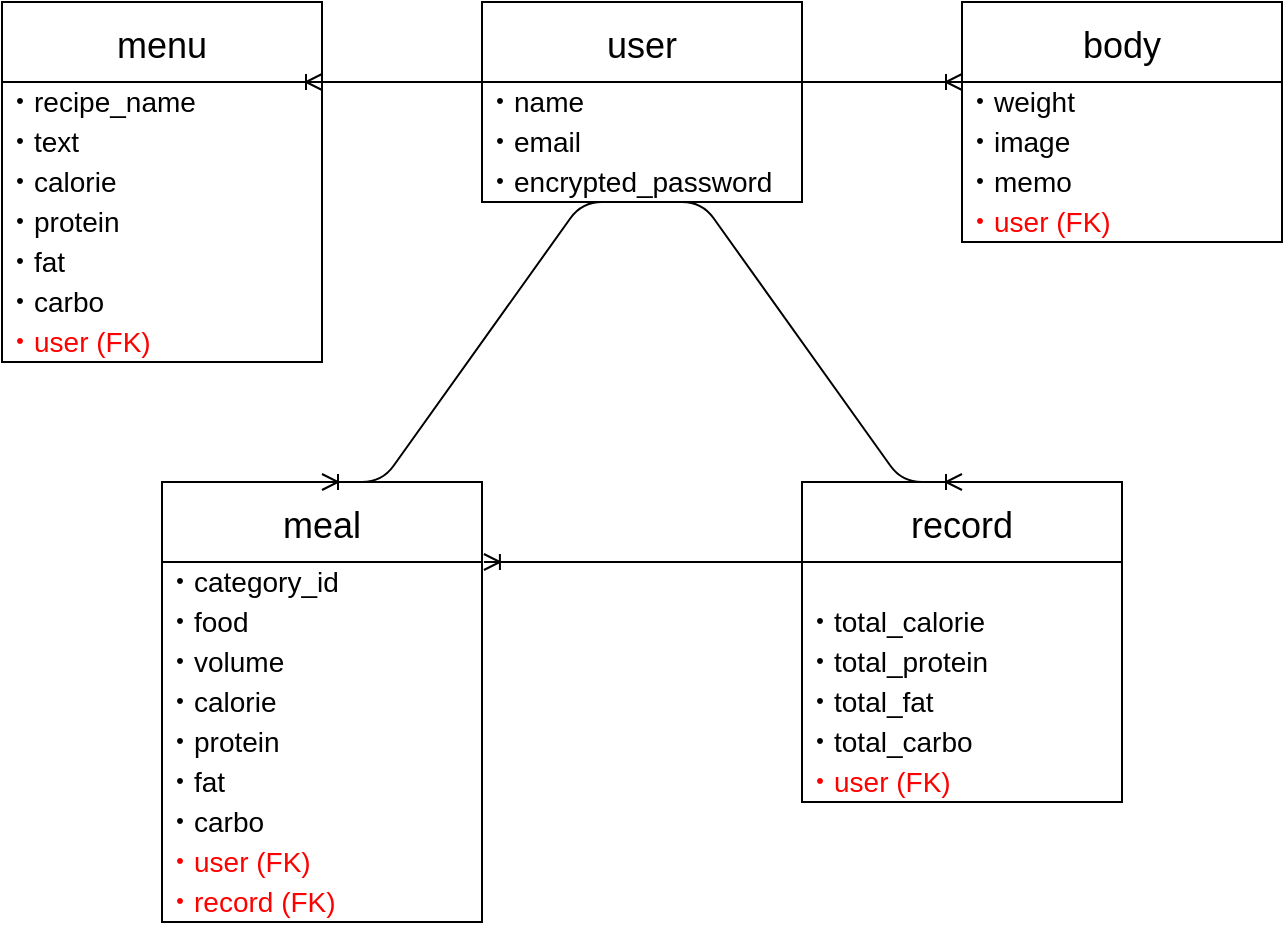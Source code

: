 <mxfile>
    <diagram id="8LpiCsWPj9kIHzaLiTQJ" name="ページ1">
        <mxGraphModel dx="851" dy="680" grid="1" gridSize="10" guides="1" tooltips="1" connect="1" arrows="1" fold="1" page="0" pageScale="1" pageWidth="827" pageHeight="1169" background="none" math="0" shadow="0">
            <root>
                <mxCell id="0"/>
                <mxCell id="1" parent="0"/>
                <mxCell id="74" value="user" style="swimlane;fontStyle=0;childLayout=stackLayout;horizontal=1;startSize=40;horizontalStack=0;resizeParent=1;resizeParentMax=0;resizeLast=0;collapsible=1;marginBottom=0;align=center;fontSize=18;fillColor=none;" parent="1" vertex="1">
                    <mxGeometry x="320" y="160" width="160" height="100" as="geometry">
                        <mxRectangle x="240" y="240" width="60" height="26" as="alternateBounds"/>
                    </mxGeometry>
                </mxCell>
                <mxCell id="75" value="・name" style="text;html=1;align=left;verticalAlign=middle;resizable=0;points=[];autosize=1;strokeColor=none;fillColor=none;fontSize=14;" parent="74" vertex="1">
                    <mxGeometry y="40" width="160" height="20" as="geometry"/>
                </mxCell>
                <mxCell id="76" value="・email" style="text;html=1;align=left;verticalAlign=middle;resizable=0;points=[];autosize=1;strokeColor=none;fillColor=none;fontSize=14;" parent="74" vertex="1">
                    <mxGeometry y="60" width="160" height="20" as="geometry"/>
                </mxCell>
                <mxCell id="77" value="・encrypted_password" style="text;html=1;align=left;verticalAlign=middle;resizable=0;points=[];autosize=1;strokeColor=none;fillColor=none;fontSize=14;" parent="74" vertex="1">
                    <mxGeometry y="80" width="160" height="20" as="geometry"/>
                </mxCell>
                <mxCell id="78" value="body" style="swimlane;fontStyle=0;childLayout=stackLayout;horizontal=1;startSize=40;horizontalStack=0;resizeParent=1;resizeParentMax=0;resizeLast=0;collapsible=1;marginBottom=0;align=center;fontSize=18;fillColor=none;" parent="1" vertex="1">
                    <mxGeometry x="560" y="160" width="160" height="120" as="geometry">
                        <mxRectangle x="240" y="240" width="60" height="26" as="alternateBounds"/>
                    </mxGeometry>
                </mxCell>
                <mxCell id="79" value="・weight" style="text;html=1;align=left;verticalAlign=middle;resizable=0;points=[];autosize=1;strokeColor=none;fillColor=none;fontSize=14;" parent="78" vertex="1">
                    <mxGeometry y="40" width="160" height="20" as="geometry"/>
                </mxCell>
                <mxCell id="80" value="・image" style="text;html=1;align=left;verticalAlign=middle;resizable=0;points=[];autosize=1;strokeColor=none;fillColor=none;fontSize=14;" parent="78" vertex="1">
                    <mxGeometry y="60" width="160" height="20" as="geometry"/>
                </mxCell>
                <mxCell id="81" value="・memo" style="text;html=1;align=left;verticalAlign=middle;resizable=0;points=[];autosize=1;strokeColor=none;fillColor=none;fontSize=14;" parent="78" vertex="1">
                    <mxGeometry y="80" width="160" height="20" as="geometry"/>
                </mxCell>
                <mxCell id="82" value="&lt;font color=&quot;#ff0000&quot;&gt;・user (FK)&lt;/font&gt;" style="text;html=1;align=left;verticalAlign=middle;resizable=0;points=[];autosize=1;strokeColor=none;fillColor=none;fontSize=14;" parent="78" vertex="1">
                    <mxGeometry y="100" width="160" height="20" as="geometry"/>
                </mxCell>
                <mxCell id="84" value="meal" style="swimlane;fontStyle=0;childLayout=stackLayout;horizontal=1;startSize=40;horizontalStack=0;resizeParent=1;resizeParentMax=0;resizeLast=0;collapsible=1;marginBottom=0;align=center;fontSize=18;fillColor=none;" parent="1" vertex="1">
                    <mxGeometry x="160" y="400" width="160" height="220" as="geometry">
                        <mxRectangle x="240" y="240" width="60" height="26" as="alternateBounds"/>
                    </mxGeometry>
                </mxCell>
                <mxCell id="85" value="・category_id" style="text;html=1;align=left;verticalAlign=middle;resizable=0;points=[];autosize=1;strokeColor=none;fillColor=none;fontSize=14;" parent="84" vertex="1">
                    <mxGeometry y="40" width="160" height="20" as="geometry"/>
                </mxCell>
                <mxCell id="87" value="・food" style="text;html=1;align=left;verticalAlign=middle;resizable=0;points=[];autosize=1;strokeColor=none;fillColor=none;fontSize=14;" parent="84" vertex="1">
                    <mxGeometry y="60" width="160" height="20" as="geometry"/>
                </mxCell>
                <mxCell id="88" value="・volume" style="text;html=1;align=left;verticalAlign=middle;resizable=0;points=[];autosize=1;strokeColor=none;fillColor=none;fontSize=14;" parent="84" vertex="1">
                    <mxGeometry y="80" width="160" height="20" as="geometry"/>
                </mxCell>
                <mxCell id="112" value="・calorie" style="text;html=1;align=left;verticalAlign=middle;resizable=0;points=[];autosize=1;strokeColor=none;fillColor=none;fontSize=14;" parent="84" vertex="1">
                    <mxGeometry y="100" width="160" height="20" as="geometry"/>
                </mxCell>
                <mxCell id="115" value="・protein" style="text;html=1;align=left;verticalAlign=middle;resizable=0;points=[];autosize=1;strokeColor=none;fillColor=none;fontSize=14;" parent="84" vertex="1">
                    <mxGeometry y="120" width="160" height="20" as="geometry"/>
                </mxCell>
                <mxCell id="114" value="・fat" style="text;html=1;align=left;verticalAlign=middle;resizable=0;points=[];autosize=1;strokeColor=none;fillColor=none;fontSize=14;" parent="84" vertex="1">
                    <mxGeometry y="140" width="160" height="20" as="geometry"/>
                </mxCell>
                <mxCell id="113" value="・carbo" style="text;html=1;align=left;verticalAlign=middle;resizable=0;points=[];autosize=1;strokeColor=none;fillColor=none;fontSize=14;" parent="84" vertex="1">
                    <mxGeometry y="160" width="160" height="20" as="geometry"/>
                </mxCell>
                <mxCell id="90" value="&lt;font color=&quot;#ff0000&quot;&gt;・user (FK)&lt;/font&gt;" style="text;html=1;align=left;verticalAlign=middle;resizable=0;points=[];autosize=1;strokeColor=none;fillColor=none;fontSize=14;" parent="84" vertex="1">
                    <mxGeometry y="180" width="160" height="20" as="geometry"/>
                </mxCell>
                <mxCell id="89" value="&lt;font color=&quot;#ff0000&quot;&gt;・record (FK)&lt;/font&gt;" style="text;html=1;align=left;verticalAlign=middle;resizable=0;points=[];autosize=1;strokeColor=none;fillColor=none;fontSize=14;" parent="84" vertex="1">
                    <mxGeometry y="200" width="160" height="20" as="geometry"/>
                </mxCell>
                <mxCell id="92" value="menu" style="swimlane;fontStyle=0;childLayout=stackLayout;horizontal=1;startSize=40;horizontalStack=0;resizeParent=1;resizeParentMax=0;resizeLast=0;collapsible=1;marginBottom=0;align=center;fontSize=18;fillColor=none;" parent="1" vertex="1">
                    <mxGeometry x="80" y="160" width="160" height="180" as="geometry">
                        <mxRectangle x="240" y="240" width="60" height="26" as="alternateBounds"/>
                    </mxGeometry>
                </mxCell>
                <mxCell id="94" value="・recipe_name" style="text;html=1;align=left;verticalAlign=middle;resizable=0;points=[];autosize=1;strokeColor=none;fillColor=none;fontSize=14;" parent="92" vertex="1">
                    <mxGeometry y="40" width="160" height="20" as="geometry"/>
                </mxCell>
                <mxCell id="95" value="・text" style="text;html=1;align=left;verticalAlign=middle;resizable=0;points=[];autosize=1;strokeColor=none;fillColor=none;fontSize=14;" parent="92" vertex="1">
                    <mxGeometry y="60" width="160" height="20" as="geometry"/>
                </mxCell>
                <mxCell id="118" value="・calorie" style="text;html=1;align=left;verticalAlign=middle;resizable=0;points=[];autosize=1;strokeColor=none;fillColor=none;fontSize=14;" parent="92" vertex="1">
                    <mxGeometry y="80" width="160" height="20" as="geometry"/>
                </mxCell>
                <mxCell id="119" value="・protein" style="text;html=1;align=left;verticalAlign=middle;resizable=0;points=[];autosize=1;strokeColor=none;fillColor=none;fontSize=14;" parent="92" vertex="1">
                    <mxGeometry y="100" width="160" height="20" as="geometry"/>
                </mxCell>
                <mxCell id="117" value="・fat" style="text;html=1;align=left;verticalAlign=middle;resizable=0;points=[];autosize=1;strokeColor=none;fillColor=none;fontSize=14;" parent="92" vertex="1">
                    <mxGeometry y="120" width="160" height="20" as="geometry"/>
                </mxCell>
                <mxCell id="116" value="・carbo" style="text;html=1;align=left;verticalAlign=middle;resizable=0;points=[];autosize=1;strokeColor=none;fillColor=none;fontSize=14;" parent="92" vertex="1">
                    <mxGeometry y="140" width="160" height="20" as="geometry"/>
                </mxCell>
                <mxCell id="97" value="&lt;font color=&quot;#ff0000&quot;&gt;・user (FK)&lt;/font&gt;" style="text;html=1;align=left;verticalAlign=middle;resizable=0;points=[];autosize=1;strokeColor=none;fillColor=none;fontSize=14;" parent="92" vertex="1">
                    <mxGeometry y="160" width="160" height="20" as="geometry"/>
                </mxCell>
                <mxCell id="98" value="" style="edgeStyle=entityRelationEdgeStyle;fontSize=12;html=1;endArrow=ERoneToMany;entryX=0;entryY=0;entryDx=0;entryDy=0;exitX=1;exitY=0;exitDx=0;exitDy=0;exitPerimeter=0;entryPerimeter=0;" parent="1" source="75" target="79" edge="1">
                    <mxGeometry width="100" height="100" relative="1" as="geometry">
                        <mxPoint x="520" y="300" as="sourcePoint"/>
                        <mxPoint x="520" y="330" as="targetPoint"/>
                    </mxGeometry>
                </mxCell>
                <mxCell id="99" value="" style="edgeStyle=entityRelationEdgeStyle;fontSize=12;html=1;endArrow=ERoneToMany;exitX=0;exitY=0;exitDx=0;exitDy=0;exitPerimeter=0;entryX=1;entryY=0;entryDx=0;entryDy=0;entryPerimeter=0;" parent="1" source="75" edge="1">
                    <mxGeometry width="100" height="100" relative="1" as="geometry">
                        <mxPoint x="420" y="430" as="sourcePoint"/>
                        <mxPoint x="240" y="200" as="targetPoint"/>
                    </mxGeometry>
                </mxCell>
                <mxCell id="100" value="" style="edgeStyle=entityRelationEdgeStyle;fontSize=12;html=1;endArrow=ERoneToMany;entryX=0.5;entryY=0;entryDx=0;entryDy=0;exitX=0.5;exitY=1;exitDx=0;exitDy=0;exitPerimeter=0;" parent="1" source="77" target="103" edge="1">
                    <mxGeometry width="100" height="100" relative="1" as="geometry">
                        <mxPoint x="240" y="400" as="sourcePoint"/>
                        <mxPoint x="330" y="260" as="targetPoint"/>
                    </mxGeometry>
                </mxCell>
                <mxCell id="103" value="record" style="swimlane;fontStyle=0;childLayout=stackLayout;horizontal=1;startSize=40;horizontalStack=0;resizeParent=1;resizeParentMax=0;resizeLast=0;collapsible=1;marginBottom=0;align=center;fontSize=18;fillColor=none;" parent="1" vertex="1">
                    <mxGeometry x="480" y="400" width="160" height="160" as="geometry">
                        <mxRectangle x="240" y="240" width="60" height="26" as="alternateBounds"/>
                    </mxGeometry>
                </mxCell>
                <mxCell id="104" value="&lt;font color=&quot;#ffffff&quot;&gt;・start_time&lt;/font&gt;" style="text;html=1;align=left;verticalAlign=middle;resizable=0;points=[];autosize=1;strokeColor=none;fillColor=none;fontSize=14;" parent="103" vertex="1">
                    <mxGeometry y="40" width="160" height="20" as="geometry"/>
                </mxCell>
                <mxCell id="105" value="・total_calorie" style="text;html=1;align=left;verticalAlign=middle;resizable=0;points=[];autosize=1;strokeColor=none;fillColor=none;fontSize=14;" parent="103" vertex="1">
                    <mxGeometry y="60" width="160" height="20" as="geometry"/>
                </mxCell>
                <mxCell id="106" value="・total_protein" style="text;html=1;align=left;verticalAlign=middle;resizable=0;points=[];autosize=1;strokeColor=none;fillColor=none;fontSize=14;" parent="103" vertex="1">
                    <mxGeometry y="80" width="160" height="20" as="geometry"/>
                </mxCell>
                <mxCell id="107" value="・total_fat" style="text;html=1;align=left;verticalAlign=middle;resizable=0;points=[];autosize=1;strokeColor=none;fillColor=none;fontSize=14;" parent="103" vertex="1">
                    <mxGeometry y="100" width="160" height="20" as="geometry"/>
                </mxCell>
                <mxCell id="108" value="・total_carbo" style="text;html=1;align=left;verticalAlign=middle;resizable=0;points=[];autosize=1;strokeColor=none;fillColor=none;fontSize=14;" parent="103" vertex="1">
                    <mxGeometry y="120" width="160" height="20" as="geometry"/>
                </mxCell>
                <mxCell id="109" value="&lt;font color=&quot;#ff0000&quot;&gt;・user (FK)&lt;/font&gt;" style="text;html=1;align=left;verticalAlign=middle;resizable=0;points=[];autosize=1;strokeColor=none;fillColor=none;fontSize=14;" parent="103" vertex="1">
                    <mxGeometry y="140" width="160" height="20" as="geometry"/>
                </mxCell>
                <mxCell id="110" value="" style="edgeStyle=entityRelationEdgeStyle;fontSize=12;html=1;endArrow=ERoneToMany;exitX=0;exitY=0.25;exitDx=0;exitDy=0;entryX=1.006;entryY=0;entryDx=0;entryDy=0;entryPerimeter=0;" parent="1" source="103" target="85" edge="1">
                    <mxGeometry width="100" height="100" relative="1" as="geometry">
                        <mxPoint x="180" y="540" as="sourcePoint"/>
                        <mxPoint x="160" y="480" as="targetPoint"/>
                    </mxGeometry>
                </mxCell>
                <mxCell id="111" value="" style="edgeStyle=entityRelationEdgeStyle;fontSize=12;html=1;endArrow=ERoneToMany;exitX=0.5;exitY=1;exitDx=0;exitDy=0;exitPerimeter=0;entryX=0.5;entryY=0;entryDx=0;entryDy=0;" parent="1" source="77" target="84" edge="1">
                    <mxGeometry width="100" height="100" relative="1" as="geometry">
                        <mxPoint x="40" y="420" as="sourcePoint"/>
                        <mxPoint x="200" y="420" as="targetPoint"/>
                    </mxGeometry>
                </mxCell>
            </root>
        </mxGraphModel>
    </diagram>
</mxfile>
